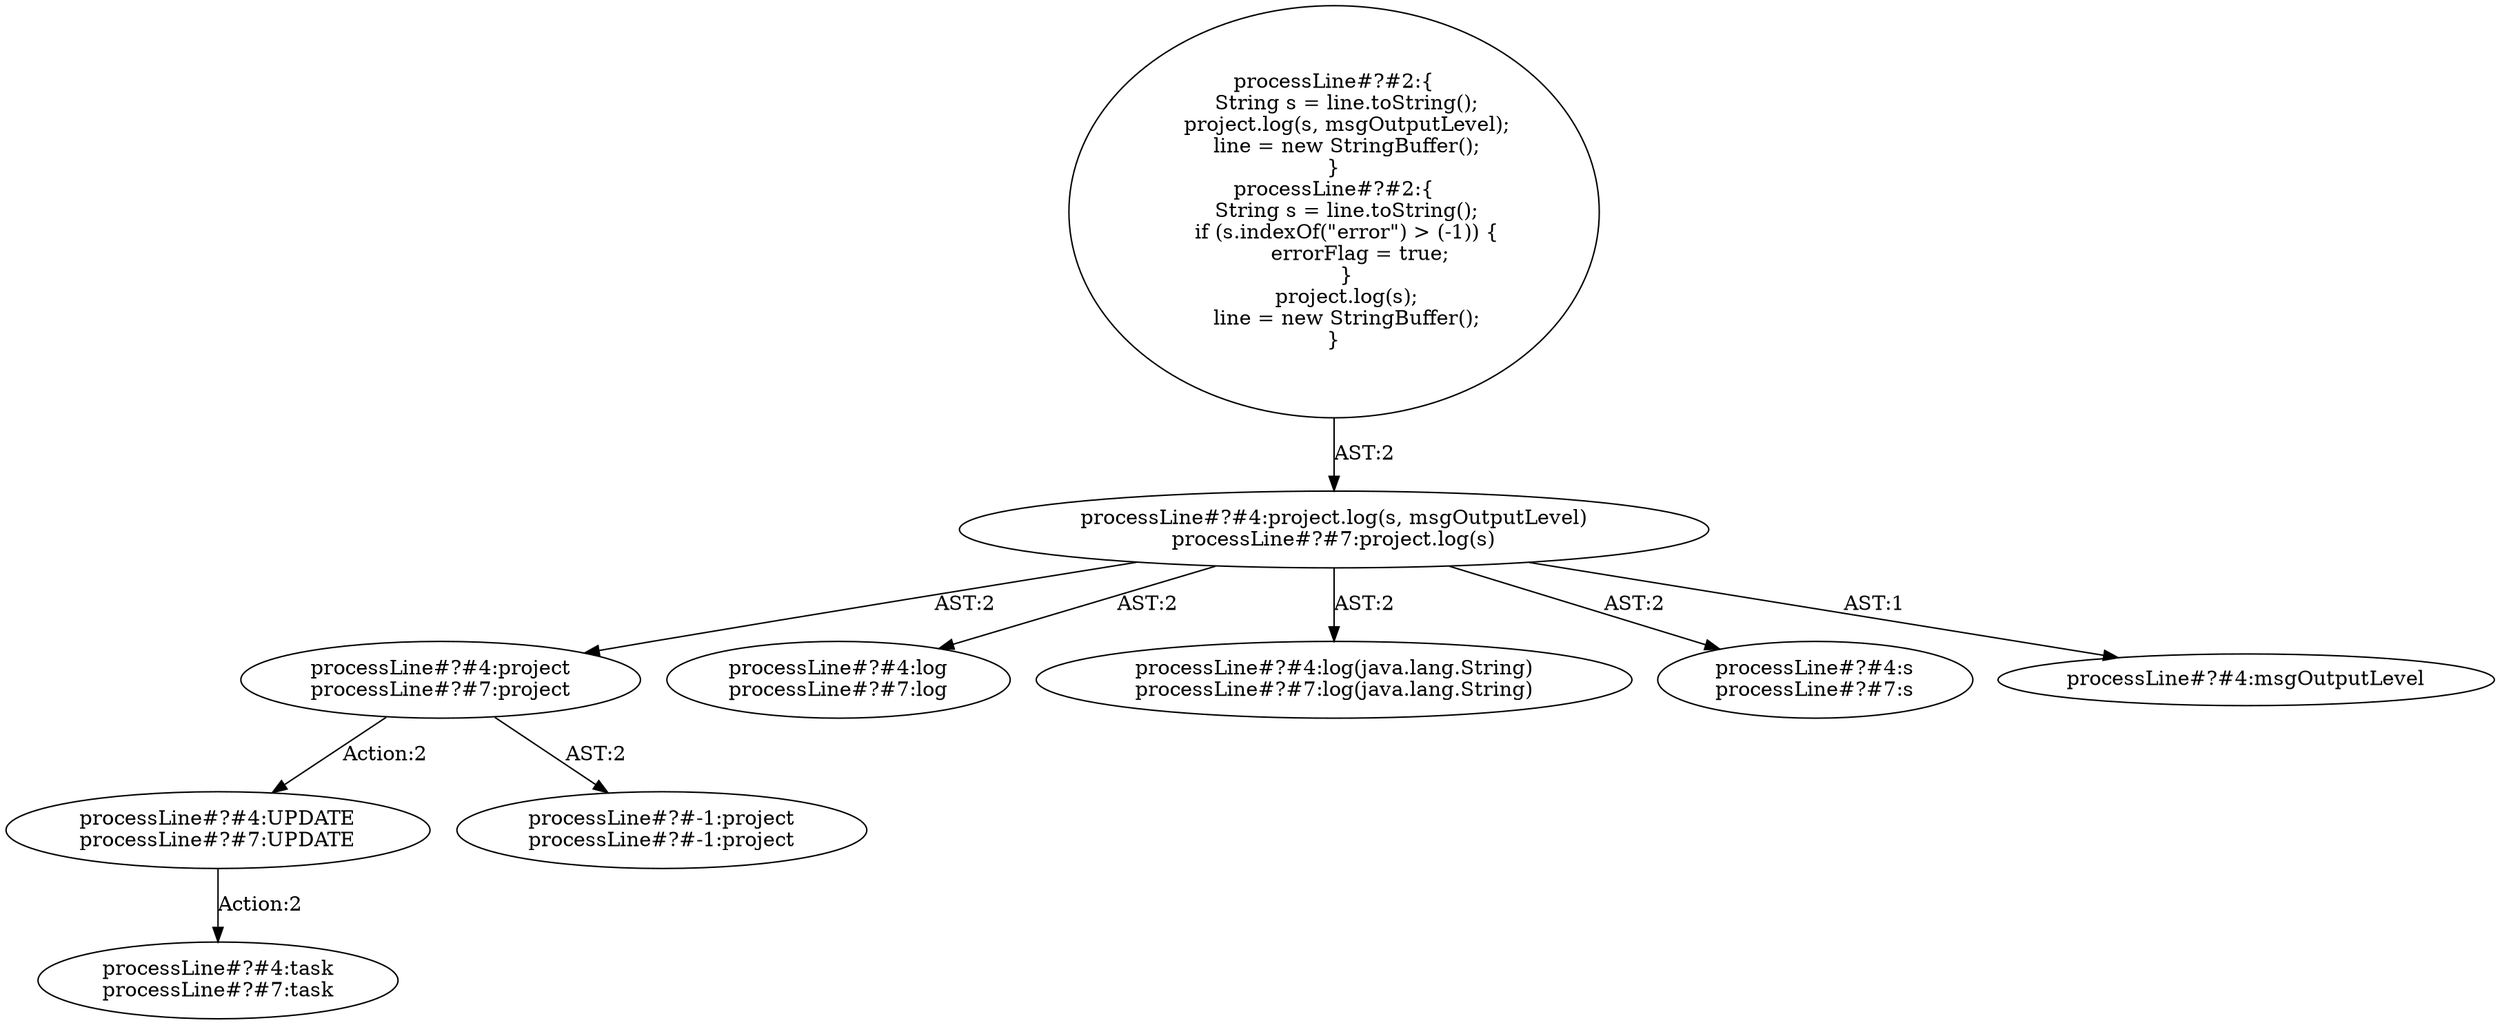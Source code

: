 digraph "Pattern" {
0 [label="processLine#?#4:UPDATE
processLine#?#7:UPDATE" shape=ellipse]
1 [label="processLine#?#4:project
processLine#?#7:project" shape=ellipse]
2 [label="processLine#?#4:project.log(s, msgOutputLevel)
processLine#?#7:project.log(s)" shape=ellipse]
3 [label="processLine#?#2:\{
    String s = line.toString();
    project.log(s, msgOutputLevel);
    line = new StringBuffer();
\}
processLine#?#2:\{
    String s = line.toString();
    if (s.indexOf(\"error\") > (-1)) \{
        errorFlag = true;
    \}
    project.log(s);
    line = new StringBuffer();
\}" shape=ellipse]
4 [label="processLine#?#4:log
processLine#?#7:log" shape=ellipse]
5 [label="processLine#?#4:log(java.lang.String)
processLine#?#7:log(java.lang.String)" shape=ellipse]
6 [label="processLine#?#4:s
processLine#?#7:s" shape=ellipse]
7 [label="processLine#?#4:msgOutputLevel" shape=ellipse]
8 [label="processLine#?#-1:project
processLine#?#-1:project" shape=ellipse]
9 [label="processLine#?#4:task
processLine#?#7:task" shape=ellipse]
0 -> 9 [label="Action:2"];
1 -> 0 [label="Action:2"];
1 -> 8 [label="AST:2"];
2 -> 1 [label="AST:2"];
2 -> 4 [label="AST:2"];
2 -> 5 [label="AST:2"];
2 -> 6 [label="AST:2"];
2 -> 7 [label="AST:1"];
3 -> 2 [label="AST:2"];
}